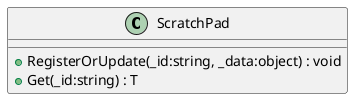 @startuml
class ScratchPad {
    + RegisterOrUpdate(_id:string, _data:object) : void
    + Get(_id:string) : T
}
@enduml

